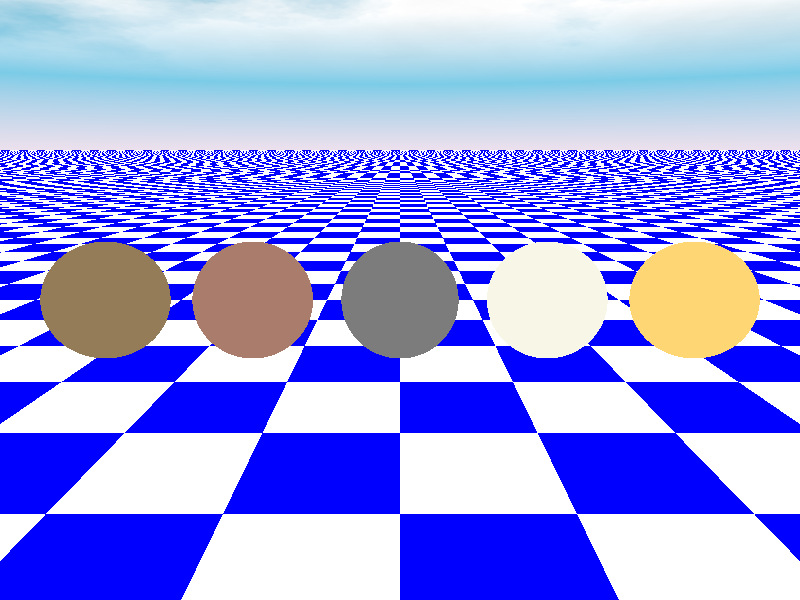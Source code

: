 // 3_texture1.pov

#include "colors.inc"
#include "shapes.inc"
#include "skies.inc"

#include "textures.inc"
#include "woods.inc"
#include "stones.inc"                                        
#include "glass.inc"
#include "metals.inc"
              
camera{ 
  location <0.0, 1.0, -4.0> 
  look_at  <0.0, 0.0, 0.0>
} 
light_source { 
  <5.0,5.0,-5.0> 
  color rgb <1.0, 1.0, 1.0>
} 
sky_sphere {
  S_Cloud2
}   

plane { <0, 1, 0>, -1
    pigment {
      checker color White, color Blue
    }
}

                   

sphere {
  <-2, 0, 0>  0.4      
  texture {T_Brass_1A}
}  
sphere {
  <-1, 0, 0>  0.4     
   texture {T_Copper_1A}
}
sphere {
  <0, 0, 0>  0.4     
   texture {T_Chrome_1A}
}  
sphere {
  <+1, 0, 0>  0.4     
  texture {T_Silver_1A}
}  
sphere {
  <+2, 0, 0>  0.4     
  texture {T_Gold_1A}
}      

